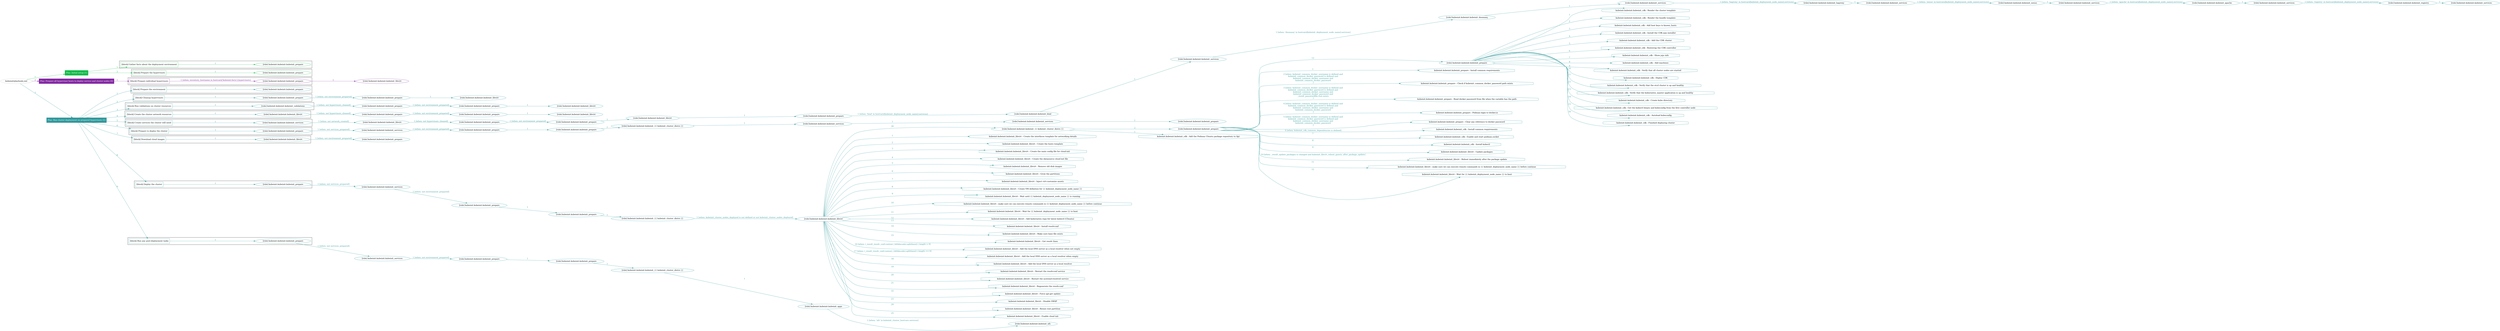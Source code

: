 digraph {
	graph [concentrate=true ordering=in rankdir=LR ratio=fill]
	edge [esep=5 sep=10]
	"kubeinit/playbook.yml" [id=root_node style=dotted]
	play_b2ae84be [label="Play: Initial setup (1)" color="#10bc48" fontcolor="#ffffff" id=play_b2ae84be shape=box style=filled tooltip=localhost]
	"kubeinit/playbook.yml" -> play_b2ae84be [label="1 " color="#10bc48" fontcolor="#10bc48" id=edge_ba320bf3 labeltooltip="1 " tooltip="1 "]
	subgraph "kubeinit.kubeinit.kubeinit_prepare" {
		role_73305867 [label="[role] kubeinit.kubeinit.kubeinit_prepare" color="#10bc48" id=role_73305867 tooltip="kubeinit.kubeinit.kubeinit_prepare"]
	}
	subgraph "kubeinit.kubeinit.kubeinit_prepare" {
		role_e6f22bbd [label="[role] kubeinit.kubeinit.kubeinit_prepare" color="#10bc48" id=role_e6f22bbd tooltip="kubeinit.kubeinit.kubeinit_prepare"]
	}
	subgraph "Play: Initial setup (1)" {
		play_b2ae84be -> block_74d96a39 [label=1 color="#10bc48" fontcolor="#10bc48" id=edge_896be7a3 labeltooltip=1 tooltip=1]
		subgraph cluster_block_74d96a39 {
			block_74d96a39 [label="[block] Gather facts about the deployment environment" color="#10bc48" id=block_74d96a39 labeltooltip="Gather facts about the deployment environment" shape=box tooltip="Gather facts about the deployment environment"]
			block_74d96a39 -> role_73305867 [label="1 " color="#10bc48" fontcolor="#10bc48" id=edge_128caa79 labeltooltip="1 " tooltip="1 "]
		}
		play_b2ae84be -> block_50797c21 [label=2 color="#10bc48" fontcolor="#10bc48" id=edge_c72691eb labeltooltip=2 tooltip=2]
		subgraph cluster_block_50797c21 {
			block_50797c21 [label="[block] Prepare the hypervisors" color="#10bc48" id=block_50797c21 labeltooltip="Prepare the hypervisors" shape=box tooltip="Prepare the hypervisors"]
			block_50797c21 -> role_e6f22bbd [label="1 " color="#10bc48" fontcolor="#10bc48" id=edge_560c2fd1 labeltooltip="1 " tooltip="1 "]
		}
	}
	play_5728de15 [label="Play: Prepare all hypervisor hosts to deploy service and cluster nodes (0)" color="#8429a3" fontcolor="#ffffff" id=play_5728de15 shape=box style=filled tooltip="Play: Prepare all hypervisor hosts to deploy service and cluster nodes (0)"]
	"kubeinit/playbook.yml" -> play_5728de15 [label="2 " color="#8429a3" fontcolor="#8429a3" id=edge_0d3cb24c labeltooltip="2 " tooltip="2 "]
	subgraph "kubeinit.kubeinit.kubeinit_libvirt" {
		role_c3519b1a [label="[role] kubeinit.kubeinit.kubeinit_libvirt" color="#8429a3" id=role_c3519b1a tooltip="kubeinit.kubeinit.kubeinit_libvirt"]
	}
	subgraph "kubeinit.kubeinit.kubeinit_prepare" {
		role_f1e3df71 [label="[role] kubeinit.kubeinit.kubeinit_prepare" color="#8429a3" id=role_f1e3df71 tooltip="kubeinit.kubeinit.kubeinit_prepare"]
		role_f1e3df71 -> role_c3519b1a [label="1 " color="#8429a3" fontcolor="#8429a3" id=edge_9c8721b5 labeltooltip="1 " tooltip="1 "]
	}
	subgraph "Play: Prepare all hypervisor hosts to deploy service and cluster nodes (0)" {
		play_5728de15 -> block_ff1ad426 [label=1 color="#8429a3" fontcolor="#8429a3" id=edge_b9eef7fc labeltooltip=1 tooltip=1]
		subgraph cluster_block_ff1ad426 {
			block_ff1ad426 [label="[block] Prepare individual hypervisors" color="#8429a3" id=block_ff1ad426 labeltooltip="Prepare individual hypervisors" shape=box tooltip="Prepare individual hypervisors"]
			block_ff1ad426 -> role_f1e3df71 [label="1 [when: inventory_hostname in hostvars['kubeinit-facts'].hypervisors]" color="#8429a3" fontcolor="#8429a3" id=edge_f07647a9 labeltooltip="1 [when: inventory_hostname in hostvars['kubeinit-facts'].hypervisors]" tooltip="1 [when: inventory_hostname in hostvars['kubeinit-facts'].hypervisors]"]
		}
	}
	play_c007c60d [label="Play: Run cluster deployment on prepared hypervisors (1)" color="#31989b" fontcolor="#ffffff" id=play_c007c60d shape=box style=filled tooltip=localhost]
	"kubeinit/playbook.yml" -> play_c007c60d [label="3 " color="#31989b" fontcolor="#31989b" id=edge_4ffa8f6f labeltooltip="3 " tooltip="3 "]
	subgraph "kubeinit.kubeinit.kubeinit_prepare" {
		role_7857f092 [label="[role] kubeinit.kubeinit.kubeinit_prepare" color="#31989b" id=role_7857f092 tooltip="kubeinit.kubeinit.kubeinit_prepare"]
	}
	subgraph "kubeinit.kubeinit.kubeinit_libvirt" {
		role_31fe623e [label="[role] kubeinit.kubeinit.kubeinit_libvirt" color="#31989b" id=role_31fe623e tooltip="kubeinit.kubeinit.kubeinit_libvirt"]
	}
	subgraph "kubeinit.kubeinit.kubeinit_prepare" {
		role_f7f2755c [label="[role] kubeinit.kubeinit.kubeinit_prepare" color="#31989b" id=role_f7f2755c tooltip="kubeinit.kubeinit.kubeinit_prepare"]
		role_f7f2755c -> role_31fe623e [label="1 " color="#31989b" fontcolor="#31989b" id=edge_a4062d49 labeltooltip="1 " tooltip="1 "]
	}
	subgraph "kubeinit.kubeinit.kubeinit_prepare" {
		role_a20b097d [label="[role] kubeinit.kubeinit.kubeinit_prepare" color="#31989b" id=role_a20b097d tooltip="kubeinit.kubeinit.kubeinit_prepare"]
		role_a20b097d -> role_f7f2755c [label="1 [when: not environment_prepared]" color="#31989b" fontcolor="#31989b" id=edge_2789e187 labeltooltip="1 [when: not environment_prepared]" tooltip="1 [when: not environment_prepared]"]
	}
	subgraph "kubeinit.kubeinit.kubeinit_libvirt" {
		role_d32152f4 [label="[role] kubeinit.kubeinit.kubeinit_libvirt" color="#31989b" id=role_d32152f4 tooltip="kubeinit.kubeinit.kubeinit_libvirt"]
	}
	subgraph "kubeinit.kubeinit.kubeinit_prepare" {
		role_840b7083 [label="[role] kubeinit.kubeinit.kubeinit_prepare" color="#31989b" id=role_840b7083 tooltip="kubeinit.kubeinit.kubeinit_prepare"]
		role_840b7083 -> role_d32152f4 [label="1 " color="#31989b" fontcolor="#31989b" id=edge_89b3d510 labeltooltip="1 " tooltip="1 "]
	}
	subgraph "kubeinit.kubeinit.kubeinit_prepare" {
		role_5522e495 [label="[role] kubeinit.kubeinit.kubeinit_prepare" color="#31989b" id=role_5522e495 tooltip="kubeinit.kubeinit.kubeinit_prepare"]
		role_5522e495 -> role_840b7083 [label="1 [when: not environment_prepared]" color="#31989b" fontcolor="#31989b" id=edge_fe046469 labeltooltip="1 [when: not environment_prepared]" tooltip="1 [when: not environment_prepared]"]
	}
	subgraph "kubeinit.kubeinit.kubeinit_validations" {
		role_6763f35b [label="[role] kubeinit.kubeinit.kubeinit_validations" color="#31989b" id=role_6763f35b tooltip="kubeinit.kubeinit.kubeinit_validations"]
		role_6763f35b -> role_5522e495 [label="1 [when: not hypervisors_cleaned]" color="#31989b" fontcolor="#31989b" id=edge_3a36ac5f labeltooltip="1 [when: not hypervisors_cleaned]" tooltip="1 [when: not hypervisors_cleaned]"]
	}
	subgraph "kubeinit.kubeinit.kubeinit_libvirt" {
		role_1aab79c8 [label="[role] kubeinit.kubeinit.kubeinit_libvirt" color="#31989b" id=role_1aab79c8 tooltip="kubeinit.kubeinit.kubeinit_libvirt"]
	}
	subgraph "kubeinit.kubeinit.kubeinit_prepare" {
		role_1ed409a3 [label="[role] kubeinit.kubeinit.kubeinit_prepare" color="#31989b" id=role_1ed409a3 tooltip="kubeinit.kubeinit.kubeinit_prepare"]
		role_1ed409a3 -> role_1aab79c8 [label="1 " color="#31989b" fontcolor="#31989b" id=edge_1c5f0dd7 labeltooltip="1 " tooltip="1 "]
	}
	subgraph "kubeinit.kubeinit.kubeinit_prepare" {
		role_dfa3dc80 [label="[role] kubeinit.kubeinit.kubeinit_prepare" color="#31989b" id=role_dfa3dc80 tooltip="kubeinit.kubeinit.kubeinit_prepare"]
		role_dfa3dc80 -> role_1ed409a3 [label="1 [when: not environment_prepared]" color="#31989b" fontcolor="#31989b" id=edge_931dbcee labeltooltip="1 [when: not environment_prepared]" tooltip="1 [when: not environment_prepared]"]
	}
	subgraph "kubeinit.kubeinit.kubeinit_libvirt" {
		role_e0fa035c [label="[role] kubeinit.kubeinit.kubeinit_libvirt" color="#31989b" id=role_e0fa035c tooltip="kubeinit.kubeinit.kubeinit_libvirt"]
		role_e0fa035c -> role_dfa3dc80 [label="1 [when: not hypervisors_cleaned]" color="#31989b" fontcolor="#31989b" id=edge_69bcb262 labeltooltip="1 [when: not hypervisors_cleaned]" tooltip="1 [when: not hypervisors_cleaned]"]
	}
	subgraph "kubeinit.kubeinit.kubeinit_services" {
		role_9656b4ea [label="[role] kubeinit.kubeinit.kubeinit_services" color="#31989b" id=role_9656b4ea tooltip="kubeinit.kubeinit.kubeinit_services"]
	}
	subgraph "kubeinit.kubeinit.kubeinit_registry" {
		role_8b6622c3 [label="[role] kubeinit.kubeinit.kubeinit_registry" color="#31989b" id=role_8b6622c3 tooltip="kubeinit.kubeinit.kubeinit_registry"]
		role_8b6622c3 -> role_9656b4ea [label="1 " color="#31989b" fontcolor="#31989b" id=edge_ddb58479 labeltooltip="1 " tooltip="1 "]
	}
	subgraph "kubeinit.kubeinit.kubeinit_services" {
		role_79a8fb07 [label="[role] kubeinit.kubeinit.kubeinit_services" color="#31989b" id=role_79a8fb07 tooltip="kubeinit.kubeinit.kubeinit_services"]
		role_79a8fb07 -> role_8b6622c3 [label="1 [when: 'registry' in hostvars[kubeinit_deployment_node_name].services]" color="#31989b" fontcolor="#31989b" id=edge_9f9d3286 labeltooltip="1 [when: 'registry' in hostvars[kubeinit_deployment_node_name].services]" tooltip="1 [when: 'registry' in hostvars[kubeinit_deployment_node_name].services]"]
	}
	subgraph "kubeinit.kubeinit.kubeinit_apache" {
		role_fbdc89ba [label="[role] kubeinit.kubeinit.kubeinit_apache" color="#31989b" id=role_fbdc89ba tooltip="kubeinit.kubeinit.kubeinit_apache"]
		role_fbdc89ba -> role_79a8fb07 [label="1 " color="#31989b" fontcolor="#31989b" id=edge_2ec27bbb labeltooltip="1 " tooltip="1 "]
	}
	subgraph "kubeinit.kubeinit.kubeinit_services" {
		role_a2929a4c [label="[role] kubeinit.kubeinit.kubeinit_services" color="#31989b" id=role_a2929a4c tooltip="kubeinit.kubeinit.kubeinit_services"]
		role_a2929a4c -> role_fbdc89ba [label="1 [when: 'apache' in hostvars[kubeinit_deployment_node_name].services]" color="#31989b" fontcolor="#31989b" id=edge_3552c759 labeltooltip="1 [when: 'apache' in hostvars[kubeinit_deployment_node_name].services]" tooltip="1 [when: 'apache' in hostvars[kubeinit_deployment_node_name].services]"]
	}
	subgraph "kubeinit.kubeinit.kubeinit_nexus" {
		role_9bef1fb2 [label="[role] kubeinit.kubeinit.kubeinit_nexus" color="#31989b" id=role_9bef1fb2 tooltip="kubeinit.kubeinit.kubeinit_nexus"]
		role_9bef1fb2 -> role_a2929a4c [label="1 " color="#31989b" fontcolor="#31989b" id=edge_2abac77a labeltooltip="1 " tooltip="1 "]
	}
	subgraph "kubeinit.kubeinit.kubeinit_services" {
		role_a81573b3 [label="[role] kubeinit.kubeinit.kubeinit_services" color="#31989b" id=role_a81573b3 tooltip="kubeinit.kubeinit.kubeinit_services"]
		role_a81573b3 -> role_9bef1fb2 [label="1 [when: 'nexus' in hostvars[kubeinit_deployment_node_name].services]" color="#31989b" fontcolor="#31989b" id=edge_a700a82f labeltooltip="1 [when: 'nexus' in hostvars[kubeinit_deployment_node_name].services]" tooltip="1 [when: 'nexus' in hostvars[kubeinit_deployment_node_name].services]"]
	}
	subgraph "kubeinit.kubeinit.kubeinit_haproxy" {
		role_a3d17ffd [label="[role] kubeinit.kubeinit.kubeinit_haproxy" color="#31989b" id=role_a3d17ffd tooltip="kubeinit.kubeinit.kubeinit_haproxy"]
		role_a3d17ffd -> role_a81573b3 [label="1 " color="#31989b" fontcolor="#31989b" id=edge_f1f3c95c labeltooltip="1 " tooltip="1 "]
	}
	subgraph "kubeinit.kubeinit.kubeinit_services" {
		role_607f26e1 [label="[role] kubeinit.kubeinit.kubeinit_services" color="#31989b" id=role_607f26e1 tooltip="kubeinit.kubeinit.kubeinit_services"]
		role_607f26e1 -> role_a3d17ffd [label="1 [when: 'haproxy' in hostvars[kubeinit_deployment_node_name].services]" color="#31989b" fontcolor="#31989b" id=edge_71eb607d labeltooltip="1 [when: 'haproxy' in hostvars[kubeinit_deployment_node_name].services]" tooltip="1 [when: 'haproxy' in hostvars[kubeinit_deployment_node_name].services]"]
	}
	subgraph "kubeinit.kubeinit.kubeinit_dnsmasq" {
		role_b95fa6b6 [label="[role] kubeinit.kubeinit.kubeinit_dnsmasq" color="#31989b" id=role_b95fa6b6 tooltip="kubeinit.kubeinit.kubeinit_dnsmasq"]
		role_b95fa6b6 -> role_607f26e1 [label="1 " color="#31989b" fontcolor="#31989b" id=edge_c682c520 labeltooltip="1 " tooltip="1 "]
	}
	subgraph "kubeinit.kubeinit.kubeinit_services" {
		role_d601be7f [label="[role] kubeinit.kubeinit.kubeinit_services" color="#31989b" id=role_d601be7f tooltip="kubeinit.kubeinit.kubeinit_services"]
		role_d601be7f -> role_b95fa6b6 [label="1 [when: 'dnsmasq' in hostvars[kubeinit_deployment_node_name].services]" color="#31989b" fontcolor="#31989b" id=edge_a3e68d5a labeltooltip="1 [when: 'dnsmasq' in hostvars[kubeinit_deployment_node_name].services]" tooltip="1 [when: 'dnsmasq' in hostvars[kubeinit_deployment_node_name].services]"]
	}
	subgraph "kubeinit.kubeinit.kubeinit_bind" {
		role_572ef26a [label="[role] kubeinit.kubeinit.kubeinit_bind" color="#31989b" id=role_572ef26a tooltip="kubeinit.kubeinit.kubeinit_bind"]
		role_572ef26a -> role_d601be7f [label="1 " color="#31989b" fontcolor="#31989b" id=edge_6eca3bff labeltooltip="1 " tooltip="1 "]
	}
	subgraph "kubeinit.kubeinit.kubeinit_prepare" {
		role_c3eebc70 [label="[role] kubeinit.kubeinit.kubeinit_prepare" color="#31989b" id=role_c3eebc70 tooltip="kubeinit.kubeinit.kubeinit_prepare"]
		role_c3eebc70 -> role_572ef26a [label="1 [when: 'bind' in hostvars[kubeinit_deployment_node_name].services]" color="#31989b" fontcolor="#31989b" id=edge_4b416be5 labeltooltip="1 [when: 'bind' in hostvars[kubeinit_deployment_node_name].services]" tooltip="1 [when: 'bind' in hostvars[kubeinit_deployment_node_name].services]"]
	}
	subgraph "kubeinit.kubeinit.kubeinit_libvirt" {
		role_23b5bc8f [label="[role] kubeinit.kubeinit.kubeinit_libvirt" color="#31989b" id=role_23b5bc8f tooltip="kubeinit.kubeinit.kubeinit_libvirt"]
		role_23b5bc8f -> role_c3eebc70 [label="1 " color="#31989b" fontcolor="#31989b" id=edge_02321647 labeltooltip="1 " tooltip="1 "]
	}
	subgraph "kubeinit.kubeinit.kubeinit_prepare" {
		role_ff8a70db [label="[role] kubeinit.kubeinit.kubeinit_prepare" color="#31989b" id=role_ff8a70db tooltip="kubeinit.kubeinit.kubeinit_prepare"]
		role_ff8a70db -> role_23b5bc8f [label="1 " color="#31989b" fontcolor="#31989b" id=edge_aaa14496 labeltooltip="1 " tooltip="1 "]
	}
	subgraph "kubeinit.kubeinit.kubeinit_prepare" {
		role_8a02a27f [label="[role] kubeinit.kubeinit.kubeinit_prepare" color="#31989b" id=role_8a02a27f tooltip="kubeinit.kubeinit.kubeinit_prepare"]
		role_8a02a27f -> role_ff8a70db [label="1 [when: not environment_prepared]" color="#31989b" fontcolor="#31989b" id=edge_b8ae9d26 labeltooltip="1 [when: not environment_prepared]" tooltip="1 [when: not environment_prepared]"]
	}
	subgraph "kubeinit.kubeinit.kubeinit_libvirt" {
		role_6a997a09 [label="[role] kubeinit.kubeinit.kubeinit_libvirt" color="#31989b" id=role_6a997a09 tooltip="kubeinit.kubeinit.kubeinit_libvirt"]
		role_6a997a09 -> role_8a02a27f [label="1 [when: not hypervisors_cleaned]" color="#31989b" fontcolor="#31989b" id=edge_66a381b8 labeltooltip="1 [when: not hypervisors_cleaned]" tooltip="1 [when: not hypervisors_cleaned]"]
	}
	subgraph "kubeinit.kubeinit.kubeinit_services" {
		role_16ab2fa1 [label="[role] kubeinit.kubeinit.kubeinit_services" color="#31989b" id=role_16ab2fa1 tooltip="kubeinit.kubeinit.kubeinit_services"]
		role_16ab2fa1 -> role_6a997a09 [label="1 [when: not network_created]" color="#31989b" fontcolor="#31989b" id=edge_58b0d857 labeltooltip="1 [when: not network_created]" tooltip="1 [when: not network_created]"]
	}
	subgraph "kubeinit.kubeinit.kubeinit_prepare" {
		role_635b23e0 [label="[role] kubeinit.kubeinit.kubeinit_prepare" color="#31989b" id=role_635b23e0 tooltip="kubeinit.kubeinit.kubeinit_prepare"]
	}
	subgraph "kubeinit.kubeinit.kubeinit_services" {
		role_62f2ebd9 [label="[role] kubeinit.kubeinit.kubeinit_services" color="#31989b" id=role_62f2ebd9 tooltip="kubeinit.kubeinit.kubeinit_services"]
		role_62f2ebd9 -> role_635b23e0 [label="1 " color="#31989b" fontcolor="#31989b" id=edge_42263710 labeltooltip="1 " tooltip="1 "]
	}
	subgraph "kubeinit.kubeinit.kubeinit_services" {
		role_74714f46 [label="[role] kubeinit.kubeinit.kubeinit_services" color="#31989b" id=role_74714f46 tooltip="kubeinit.kubeinit.kubeinit_services"]
		role_74714f46 -> role_62f2ebd9 [label="1 " color="#31989b" fontcolor="#31989b" id=edge_d29d59ae labeltooltip="1 " tooltip="1 "]
	}
	subgraph "kubeinit.kubeinit.kubeinit_{{ kubeinit_cluster_distro }}" {
		role_b8028f49 [label="[role] kubeinit.kubeinit.kubeinit_{{ kubeinit_cluster_distro }}" color="#31989b" id=role_b8028f49 tooltip="kubeinit.kubeinit.kubeinit_{{ kubeinit_cluster_distro }}"]
		role_b8028f49 -> role_74714f46 [label="1 " color="#31989b" fontcolor="#31989b" id=edge_176a27be labeltooltip="1 " tooltip="1 "]
	}
	subgraph "kubeinit.kubeinit.kubeinit_prepare" {
		role_5c071ed9 [label="[role] kubeinit.kubeinit.kubeinit_prepare" color="#31989b" id=role_5c071ed9 tooltip="kubeinit.kubeinit.kubeinit_prepare"]
		role_5c071ed9 -> role_b8028f49 [label="1 " color="#31989b" fontcolor="#31989b" id=edge_82561a7c labeltooltip="1 " tooltip="1 "]
	}
	subgraph "kubeinit.kubeinit.kubeinit_prepare" {
		role_8f627398 [label="[role] kubeinit.kubeinit.kubeinit_prepare" color="#31989b" id=role_8f627398 tooltip="kubeinit.kubeinit.kubeinit_prepare"]
		role_8f627398 -> role_5c071ed9 [label="1 " color="#31989b" fontcolor="#31989b" id=edge_a856aee5 labeltooltip="1 " tooltip="1 "]
	}
	subgraph "kubeinit.kubeinit.kubeinit_services" {
		role_0ee407e7 [label="[role] kubeinit.kubeinit.kubeinit_services" color="#31989b" id=role_0ee407e7 tooltip="kubeinit.kubeinit.kubeinit_services"]
		role_0ee407e7 -> role_8f627398 [label="1 [when: not environment_prepared]" color="#31989b" fontcolor="#31989b" id=edge_f347e287 labeltooltip="1 [when: not environment_prepared]" tooltip="1 [when: not environment_prepared]"]
	}
	subgraph "kubeinit.kubeinit.kubeinit_prepare" {
		role_ce242b17 [label="[role] kubeinit.kubeinit.kubeinit_prepare" color="#31989b" id=role_ce242b17 tooltip="kubeinit.kubeinit.kubeinit_prepare"]
		role_ce242b17 -> role_0ee407e7 [label="1 [when: not services_prepared]" color="#31989b" fontcolor="#31989b" id=edge_d3a82a1b labeltooltip="1 [when: not services_prepared]" tooltip="1 [when: not services_prepared]"]
	}
	subgraph "kubeinit.kubeinit.kubeinit_prepare" {
		role_a1b83e0d [label="[role] kubeinit.kubeinit.kubeinit_prepare" color="#31989b" id=role_a1b83e0d tooltip="kubeinit.kubeinit.kubeinit_prepare"]
	}
	subgraph "kubeinit.kubeinit.kubeinit_libvirt" {
		role_0ab697ea [label="[role] kubeinit.kubeinit.kubeinit_libvirt" color="#31989b" id=role_0ab697ea tooltip="kubeinit.kubeinit.kubeinit_libvirt"]
		role_0ab697ea -> role_a1b83e0d [label="1 [when: not environment_prepared]" color="#31989b" fontcolor="#31989b" id=edge_c054a77b labeltooltip="1 [when: not environment_prepared]" tooltip="1 [when: not environment_prepared]"]
	}
	subgraph "kubeinit.kubeinit.kubeinit_prepare" {
		role_4d58373b [label="[role] kubeinit.kubeinit.kubeinit_prepare" color="#31989b" id=role_4d58373b tooltip="kubeinit.kubeinit.kubeinit_prepare"]
		task_0bdfe751 [label="kubeinit.kubeinit.kubeinit_cdk : Render the cluster template" color="#31989b" id=task_0bdfe751 shape=octagon tooltip="kubeinit.kubeinit.kubeinit_cdk : Render the cluster template"]
		role_4d58373b -> task_0bdfe751 [label="1 " color="#31989b" fontcolor="#31989b" id=edge_a12da0b0 labeltooltip="1 " tooltip="1 "]
		task_86174119 [label="kubeinit.kubeinit.kubeinit_cdk : Render the bundle template" color="#31989b" id=task_86174119 shape=octagon tooltip="kubeinit.kubeinit.kubeinit_cdk : Render the bundle template"]
		role_4d58373b -> task_86174119 [label="2 " color="#31989b" fontcolor="#31989b" id=edge_f5772ef0 labeltooltip="2 " tooltip="2 "]
		task_017c2817 [label="kubeinit.kubeinit.kubeinit_cdk : Add host keys to known_hosts" color="#31989b" id=task_017c2817 shape=octagon tooltip="kubeinit.kubeinit.kubeinit_cdk : Add host keys to known_hosts"]
		role_4d58373b -> task_017c2817 [label="3 " color="#31989b" fontcolor="#31989b" id=edge_e49664d0 labeltooltip="3 " tooltip="3 "]
		task_5ccbdbdb [label="kubeinit.kubeinit.kubeinit_cdk : Install the CDK juju installer" color="#31989b" id=task_5ccbdbdb shape=octagon tooltip="kubeinit.kubeinit.kubeinit_cdk : Install the CDK juju installer"]
		role_4d58373b -> task_5ccbdbdb [label="4 " color="#31989b" fontcolor="#31989b" id=edge_e220dce5 labeltooltip="4 " tooltip="4 "]
		task_5a73ad93 [label="kubeinit.kubeinit.kubeinit_cdk : Add the CDK cluster" color="#31989b" id=task_5a73ad93 shape=octagon tooltip="kubeinit.kubeinit.kubeinit_cdk : Add the CDK cluster"]
		role_4d58373b -> task_5a73ad93 [label="5 " color="#31989b" fontcolor="#31989b" id=edge_f4a07444 labeltooltip="5 " tooltip="5 "]
		task_32e2f543 [label="kubeinit.kubeinit.kubeinit_cdk : Bootstrap the CDK controller" color="#31989b" id=task_32e2f543 shape=octagon tooltip="kubeinit.kubeinit.kubeinit_cdk : Bootstrap the CDK controller"]
		role_4d58373b -> task_32e2f543 [label="6 " color="#31989b" fontcolor="#31989b" id=edge_b5244113 labeltooltip="6 " tooltip="6 "]
		task_34b09b0c [label="kubeinit.kubeinit.kubeinit_cdk : Show juju info" color="#31989b" id=task_34b09b0c shape=octagon tooltip="kubeinit.kubeinit.kubeinit_cdk : Show juju info"]
		role_4d58373b -> task_34b09b0c [label="7 " color="#31989b" fontcolor="#31989b" id=edge_0c623336 labeltooltip="7 " tooltip="7 "]
		task_ac8f7462 [label="kubeinit.kubeinit.kubeinit_cdk : Add machines" color="#31989b" id=task_ac8f7462 shape=octagon tooltip="kubeinit.kubeinit.kubeinit_cdk : Add machines"]
		role_4d58373b -> task_ac8f7462 [label="8 " color="#31989b" fontcolor="#31989b" id=edge_c1930275 labeltooltip="8 " tooltip="8 "]
		task_55a946db [label="kubeinit.kubeinit.kubeinit_cdk : Verify that all cluster nodes are started" color="#31989b" id=task_55a946db shape=octagon tooltip="kubeinit.kubeinit.kubeinit_cdk : Verify that all cluster nodes are started"]
		role_4d58373b -> task_55a946db [label="9 " color="#31989b" fontcolor="#31989b" id=edge_c3122763 labeltooltip="9 " tooltip="9 "]
		task_09d51293 [label="kubeinit.kubeinit.kubeinit_cdk : Deploy CDK" color="#31989b" id=task_09d51293 shape=octagon tooltip="kubeinit.kubeinit.kubeinit_cdk : Deploy CDK"]
		role_4d58373b -> task_09d51293 [label="10 " color="#31989b" fontcolor="#31989b" id=edge_1782d9f1 labeltooltip="10 " tooltip="10 "]
		task_4f087f7e [label="kubeinit.kubeinit.kubeinit_cdk : Verify that the etcd cluster is up and healthy" color="#31989b" id=task_4f087f7e shape=octagon tooltip="kubeinit.kubeinit.kubeinit_cdk : Verify that the etcd cluster is up and healthy"]
		role_4d58373b -> task_4f087f7e [label="11 " color="#31989b" fontcolor="#31989b" id=edge_bf4e916d labeltooltip="11 " tooltip="11 "]
		task_24cbc39a [label="kubeinit.kubeinit.kubeinit_cdk : Verify that the kubernetes_master application is up and healthy" color="#31989b" id=task_24cbc39a shape=octagon tooltip="kubeinit.kubeinit.kubeinit_cdk : Verify that the kubernetes_master application is up and healthy"]
		role_4d58373b -> task_24cbc39a [label="12 " color="#31989b" fontcolor="#31989b" id=edge_84ebb005 labeltooltip="12 " tooltip="12 "]
		task_2be3d65e [label="kubeinit.kubeinit.kubeinit_cdk : Create kube directory" color="#31989b" id=task_2be3d65e shape=octagon tooltip="kubeinit.kubeinit.kubeinit_cdk : Create kube directory"]
		role_4d58373b -> task_2be3d65e [label="13 " color="#31989b" fontcolor="#31989b" id=edge_4b378f1d labeltooltip="13 " tooltip="13 "]
		task_24ff7034 [label="kubeinit.kubeinit.kubeinit_cdk : Get the kubectl binary and kubeconfig from the first controller node" color="#31989b" id=task_24ff7034 shape=octagon tooltip="kubeinit.kubeinit.kubeinit_cdk : Get the kubectl binary and kubeconfig from the first controller node"]
		role_4d58373b -> task_24ff7034 [label="14 " color="#31989b" fontcolor="#31989b" id=edge_1ca86611 labeltooltip="14 " tooltip="14 "]
		task_7f52b412 [label="kubeinit.kubeinit.kubeinit_cdk : Autoload kubeconfig" color="#31989b" id=task_7f52b412 shape=octagon tooltip="kubeinit.kubeinit.kubeinit_cdk : Autoload kubeconfig"]
		role_4d58373b -> task_7f52b412 [label="15 " color="#31989b" fontcolor="#31989b" id=edge_5753fe8c labeltooltip="15 " tooltip="15 "]
		task_94dbd3ae [label="kubeinit.kubeinit.kubeinit_cdk : Finished deploying cluster" color="#31989b" id=task_94dbd3ae shape=octagon tooltip="kubeinit.kubeinit.kubeinit_cdk : Finished deploying cluster"]
		role_4d58373b -> task_94dbd3ae [label="16 " color="#31989b" fontcolor="#31989b" id=edge_45a71969 labeltooltip="16 " tooltip="16 "]
	}
	subgraph "kubeinit.kubeinit.kubeinit_prepare" {
		role_ab0ec0a1 [label="[role] kubeinit.kubeinit.kubeinit_prepare" color="#31989b" id=role_ab0ec0a1 tooltip="kubeinit.kubeinit.kubeinit_prepare"]
		task_20a06daf [label="kubeinit.kubeinit.kubeinit_prepare : Install common requirements" color="#31989b" id=task_20a06daf shape=octagon tooltip="kubeinit.kubeinit.kubeinit_prepare : Install common requirements"]
		role_ab0ec0a1 -> task_20a06daf [label="1 " color="#31989b" fontcolor="#31989b" id=edge_31987e97 labeltooltip="1 " tooltip="1 "]
		task_842bc8dc [label="kubeinit.kubeinit.kubeinit_prepare : Check if kubeinit_common_docker_password path exists" color="#31989b" id=task_842bc8dc shape=octagon tooltip="kubeinit.kubeinit.kubeinit_prepare : Check if kubeinit_common_docker_password path exists"]
		role_ab0ec0a1 -> task_842bc8dc [label="2 [when: kubeinit_common_docker_username is defined and
kubeinit_common_docker_password is defined and
kubeinit_common_docker_username and
kubeinit_common_docker_password
]" color="#31989b" fontcolor="#31989b" id=edge_d5028d88 labeltooltip="2 [when: kubeinit_common_docker_username is defined and
kubeinit_common_docker_password is defined and
kubeinit_common_docker_username and
kubeinit_common_docker_password
]" tooltip="2 [when: kubeinit_common_docker_username is defined and
kubeinit_common_docker_password is defined and
kubeinit_common_docker_username and
kubeinit_common_docker_password
]"]
		task_1fb2176d [label="kubeinit.kubeinit.kubeinit_prepare : Read docker password from file when the variable has the path" color="#31989b" id=task_1fb2176d shape=octagon tooltip="kubeinit.kubeinit.kubeinit_prepare : Read docker password from file when the variable has the path"]
		role_ab0ec0a1 -> task_1fb2176d [label="3 [when: kubeinit_common_docker_username is defined and
kubeinit_common_docker_password is defined and
kubeinit_common_docker_username and
kubeinit_common_docker_password and
_result_passwordfile.stat.exists
]" color="#31989b" fontcolor="#31989b" id=edge_455bf585 labeltooltip="3 [when: kubeinit_common_docker_username is defined and
kubeinit_common_docker_password is defined and
kubeinit_common_docker_username and
kubeinit_common_docker_password and
_result_passwordfile.stat.exists
]" tooltip="3 [when: kubeinit_common_docker_username is defined and
kubeinit_common_docker_password is defined and
kubeinit_common_docker_username and
kubeinit_common_docker_password and
_result_passwordfile.stat.exists
]"]
		task_177ddb9e [label="kubeinit.kubeinit.kubeinit_prepare : Podman login to docker.io" color="#31989b" id=task_177ddb9e shape=octagon tooltip="kubeinit.kubeinit.kubeinit_prepare : Podman login to docker.io"]
		role_ab0ec0a1 -> task_177ddb9e [label="4 [when: kubeinit_common_docker_username is defined and
kubeinit_common_docker_password is defined and
kubeinit_common_docker_username and
kubeinit_common_docker_password
]" color="#31989b" fontcolor="#31989b" id=edge_50a343c3 labeltooltip="4 [when: kubeinit_common_docker_username is defined and
kubeinit_common_docker_password is defined and
kubeinit_common_docker_username and
kubeinit_common_docker_password
]" tooltip="4 [when: kubeinit_common_docker_username is defined and
kubeinit_common_docker_password is defined and
kubeinit_common_docker_username and
kubeinit_common_docker_password
]"]
		task_859a3060 [label="kubeinit.kubeinit.kubeinit_prepare : Clear any reference to docker password" color="#31989b" id=task_859a3060 shape=octagon tooltip="kubeinit.kubeinit.kubeinit_prepare : Clear any reference to docker password"]
		role_ab0ec0a1 -> task_859a3060 [label="5 [when: kubeinit_common_docker_username is defined and
kubeinit_common_docker_password is defined and
kubeinit_common_docker_username and
kubeinit_common_docker_password
]" color="#31989b" fontcolor="#31989b" id=edge_9fd33546 labeltooltip="5 [when: kubeinit_common_docker_username is defined and
kubeinit_common_docker_password is defined and
kubeinit_common_docker_username and
kubeinit_common_docker_password
]" tooltip="5 [when: kubeinit_common_docker_username is defined and
kubeinit_common_docker_password is defined and
kubeinit_common_docker_username and
kubeinit_common_docker_password
]"]
		task_13ecb4f1 [label="kubeinit.kubeinit.kubeinit_cdk : Install common requirements" color="#31989b" id=task_13ecb4f1 shape=octagon tooltip="kubeinit.kubeinit.kubeinit_cdk : Install common requirements"]
		role_ab0ec0a1 -> task_13ecb4f1 [label="6 [when: kubeinit_cdk_common_dependencies is defined]" color="#31989b" fontcolor="#31989b" id=edge_21bcac7d labeltooltip="6 [when: kubeinit_cdk_common_dependencies is defined]" tooltip="6 [when: kubeinit_cdk_common_dependencies is defined]"]
		task_92a0f8c3 [label="kubeinit.kubeinit.kubeinit_cdk : Enable and start podman.socket" color="#31989b" id=task_92a0f8c3 shape=octagon tooltip="kubeinit.kubeinit.kubeinit_cdk : Enable and start podman.socket"]
		role_ab0ec0a1 -> task_92a0f8c3 [label="7 " color="#31989b" fontcolor="#31989b" id=edge_d767021b labeltooltip="7 " tooltip="7 "]
		task_cd89c853 [label="kubeinit.kubeinit.kubeinit_cdk : Install kubectl" color="#31989b" id=task_cd89c853 shape=octagon tooltip="kubeinit.kubeinit.kubeinit_cdk : Install kubectl"]
		role_ab0ec0a1 -> task_cd89c853 [label="8 " color="#31989b" fontcolor="#31989b" id=edge_af47ec8b labeltooltip="8 " tooltip="8 "]
		task_00982462 [label="kubeinit.kubeinit.kubeinit_libvirt : Update packages" color="#31989b" id=task_00982462 shape=octagon tooltip="kubeinit.kubeinit.kubeinit_libvirt : Update packages"]
		role_ab0ec0a1 -> task_00982462 [label="9 " color="#31989b" fontcolor="#31989b" id=edge_60a29ea5 labeltooltip="9 " tooltip="9 "]
		task_dc387100 [label="kubeinit.kubeinit.kubeinit_libvirt : Reboot immediately after the package update" color="#31989b" id=task_dc387100 shape=octagon tooltip="kubeinit.kubeinit.kubeinit_libvirt : Reboot immediately after the package update"]
		role_ab0ec0a1 -> task_dc387100 [label="10 [when: _result_update_packages is changed and kubeinit_libvirt_reboot_guests_after_package_update]" color="#31989b" fontcolor="#31989b" id=edge_f01cf553 labeltooltip="10 [when: _result_update_packages is changed and kubeinit_libvirt_reboot_guests_after_package_update]" tooltip="10 [when: _result_update_packages is changed and kubeinit_libvirt_reboot_guests_after_package_update]"]
		task_fce06036 [label="kubeinit.kubeinit.kubeinit_libvirt : make sure we can execute remote commands in {{ kubeinit_deployment_node_name }} before continue" color="#31989b" id=task_fce06036 shape=octagon tooltip="kubeinit.kubeinit.kubeinit_libvirt : make sure we can execute remote commands in {{ kubeinit_deployment_node_name }} before continue"]
		role_ab0ec0a1 -> task_fce06036 [label="11 " color="#31989b" fontcolor="#31989b" id=edge_05dc9fcc labeltooltip="11 " tooltip="11 "]
		task_8180f6d8 [label="kubeinit.kubeinit.kubeinit_libvirt : Wait for {{ kubeinit_deployment_node_name }} to boot" color="#31989b" id=task_8180f6d8 shape=octagon tooltip="kubeinit.kubeinit.kubeinit_libvirt : Wait for {{ kubeinit_deployment_node_name }} to boot"]
		role_ab0ec0a1 -> task_8180f6d8 [label="12 " color="#31989b" fontcolor="#31989b" id=edge_a3bf447a labeltooltip="12 " tooltip="12 "]
		role_ab0ec0a1 -> role_4d58373b [label="13 " color="#31989b" fontcolor="#31989b" id=edge_b6d88a96 labeltooltip="13 " tooltip="13 "]
	}
	subgraph "kubeinit.kubeinit.kubeinit_{{ kubeinit_cluster_distro }}" {
		role_a275bcdf [label="[role] kubeinit.kubeinit.kubeinit_{{ kubeinit_cluster_distro }}" color="#31989b" id=role_a275bcdf tooltip="kubeinit.kubeinit.kubeinit_{{ kubeinit_cluster_distro }}"]
		task_ec6d6352 [label="kubeinit.kubeinit.kubeinit_cdk : Add the Podman Ubuntu package repository to Apt" color="#31989b" id=task_ec6d6352 shape=octagon tooltip="kubeinit.kubeinit.kubeinit_cdk : Add the Podman Ubuntu package repository to Apt"]
		role_a275bcdf -> task_ec6d6352 [label="1 " color="#31989b" fontcolor="#31989b" id=edge_4a50bfc7 labeltooltip="1 " tooltip="1 "]
		role_a275bcdf -> role_ab0ec0a1 [label="2 " color="#31989b" fontcolor="#31989b" id=edge_2ce66a29 labeltooltip="2 " tooltip="2 "]
	}
	subgraph "kubeinit.kubeinit.kubeinit_libvirt" {
		role_06002109 [label="[role] kubeinit.kubeinit.kubeinit_libvirt" color="#31989b" id=role_06002109 tooltip="kubeinit.kubeinit.kubeinit_libvirt"]
		task_e508dd9e [label="kubeinit.kubeinit.kubeinit_libvirt : Create the interfaces template for networking details" color="#31989b" id=task_e508dd9e shape=octagon tooltip="kubeinit.kubeinit.kubeinit_libvirt : Create the interfaces template for networking details"]
		role_06002109 -> task_e508dd9e [label="1 " color="#31989b" fontcolor="#31989b" id=edge_9c195ddb labeltooltip="1 " tooltip="1 "]
		task_a3da798f [label="kubeinit.kubeinit.kubeinit_libvirt : Create the hosts template" color="#31989b" id=task_a3da798f shape=octagon tooltip="kubeinit.kubeinit.kubeinit_libvirt : Create the hosts template"]
		role_06002109 -> task_a3da798f [label="2 " color="#31989b" fontcolor="#31989b" id=edge_fa479a5e labeltooltip="2 " tooltip="2 "]
		task_6cbf5f8b [label="kubeinit.kubeinit.kubeinit_libvirt : Create the main config file for cloud-init" color="#31989b" id=task_6cbf5f8b shape=octagon tooltip="kubeinit.kubeinit.kubeinit_libvirt : Create the main config file for cloud-init"]
		role_06002109 -> task_6cbf5f8b [label="3 " color="#31989b" fontcolor="#31989b" id=edge_358da744 labeltooltip="3 " tooltip="3 "]
		task_31ff50a1 [label="kubeinit.kubeinit.kubeinit_libvirt : Create the datasource cloud-init file" color="#31989b" id=task_31ff50a1 shape=octagon tooltip="kubeinit.kubeinit.kubeinit_libvirt : Create the datasource cloud-init file"]
		role_06002109 -> task_31ff50a1 [label="4 " color="#31989b" fontcolor="#31989b" id=edge_a42a878a labeltooltip="4 " tooltip="4 "]
		task_3d559586 [label="kubeinit.kubeinit.kubeinit_libvirt : Remove old disk images" color="#31989b" id=task_3d559586 shape=octagon tooltip="kubeinit.kubeinit.kubeinit_libvirt : Remove old disk images"]
		role_06002109 -> task_3d559586 [label="5 " color="#31989b" fontcolor="#31989b" id=edge_be6e5a0c labeltooltip="5 " tooltip="5 "]
		task_918ee322 [label="kubeinit.kubeinit.kubeinit_libvirt : Grow the partitions" color="#31989b" id=task_918ee322 shape=octagon tooltip="kubeinit.kubeinit.kubeinit_libvirt : Grow the partitions"]
		role_06002109 -> task_918ee322 [label="6 " color="#31989b" fontcolor="#31989b" id=edge_db4c9f58 labeltooltip="6 " tooltip="6 "]
		task_13d27429 [label="kubeinit.kubeinit.kubeinit_libvirt : Inject virt-customize assets" color="#31989b" id=task_13d27429 shape=octagon tooltip="kubeinit.kubeinit.kubeinit_libvirt : Inject virt-customize assets"]
		role_06002109 -> task_13d27429 [label="7 " color="#31989b" fontcolor="#31989b" id=edge_c81483d7 labeltooltip="7 " tooltip="7 "]
		task_65a93bc9 [label="kubeinit.kubeinit.kubeinit_libvirt : Create VM definition for {{ kubeinit_deployment_node_name }}" color="#31989b" id=task_65a93bc9 shape=octagon tooltip="kubeinit.kubeinit.kubeinit_libvirt : Create VM definition for {{ kubeinit_deployment_node_name }}"]
		role_06002109 -> task_65a93bc9 [label="8 " color="#31989b" fontcolor="#31989b" id=edge_de9a1973 labeltooltip="8 " tooltip="8 "]
		task_61b56064 [label="kubeinit.kubeinit.kubeinit_libvirt : Wait until {{ kubeinit_deployment_node_name }} is running" color="#31989b" id=task_61b56064 shape=octagon tooltip="kubeinit.kubeinit.kubeinit_libvirt : Wait until {{ kubeinit_deployment_node_name }} is running"]
		role_06002109 -> task_61b56064 [label="9 " color="#31989b" fontcolor="#31989b" id=edge_abd81047 labeltooltip="9 " tooltip="9 "]
		task_6d791539 [label="kubeinit.kubeinit.kubeinit_libvirt : make sure we can execute remote commands in {{ kubeinit_deployment_node_name }} before continue" color="#31989b" id=task_6d791539 shape=octagon tooltip="kubeinit.kubeinit.kubeinit_libvirt : make sure we can execute remote commands in {{ kubeinit_deployment_node_name }} before continue"]
		role_06002109 -> task_6d791539 [label="10 " color="#31989b" fontcolor="#31989b" id=edge_99fda2a7 labeltooltip="10 " tooltip="10 "]
		task_66dd14dd [label="kubeinit.kubeinit.kubeinit_libvirt : Wait for {{ kubeinit_deployment_node_name }} to boot" color="#31989b" id=task_66dd14dd shape=octagon tooltip="kubeinit.kubeinit.kubeinit_libvirt : Wait for {{ kubeinit_deployment_node_name }} to boot"]
		role_06002109 -> task_66dd14dd [label="11 " color="#31989b" fontcolor="#31989b" id=edge_22a44efb labeltooltip="11 " tooltip="11 "]
		task_6f22814a [label="kubeinit.kubeinit.kubeinit_libvirt : Add kubernetes repo for latest kubectl (Ubuntu)" color="#31989b" id=task_6f22814a shape=octagon tooltip="kubeinit.kubeinit.kubeinit_libvirt : Add kubernetes repo for latest kubectl (Ubuntu)"]
		role_06002109 -> task_6f22814a [label="12 " color="#31989b" fontcolor="#31989b" id=edge_925aa92b labeltooltip="12 " tooltip="12 "]
		task_d7e8f817 [label="kubeinit.kubeinit.kubeinit_libvirt : Install resolvconf" color="#31989b" id=task_d7e8f817 shape=octagon tooltip="kubeinit.kubeinit.kubeinit_libvirt : Install resolvconf"]
		role_06002109 -> task_d7e8f817 [label="13 " color="#31989b" fontcolor="#31989b" id=edge_2b784dcb labeltooltip="13 " tooltip="13 "]
		task_67bbfa99 [label="kubeinit.kubeinit.kubeinit_libvirt : Make sure base file exists" color="#31989b" id=task_67bbfa99 shape=octagon tooltip="kubeinit.kubeinit.kubeinit_libvirt : Make sure base file exists"]
		role_06002109 -> task_67bbfa99 [label="14 " color="#31989b" fontcolor="#31989b" id=edge_8db86245 labeltooltip="14 " tooltip="14 "]
		task_05db0319 [label="kubeinit.kubeinit.kubeinit_libvirt : Get resolv lines" color="#31989b" id=task_05db0319 shape=octagon tooltip="kubeinit.kubeinit.kubeinit_libvirt : Get resolv lines"]
		role_06002109 -> task_05db0319 [label="15 " color="#31989b" fontcolor="#31989b" id=edge_e50e976a labeltooltip="15 " tooltip="15 "]
		task_a5ffc5b3 [label="kubeinit.kubeinit.kubeinit_libvirt : Add the local DNS server as a local resolver when not empty" color="#31989b" id=task_a5ffc5b3 shape=octagon tooltip="kubeinit.kubeinit.kubeinit_libvirt : Add the local DNS server as a local resolver when not empty"]
		role_06002109 -> task_a5ffc5b3 [label="16 [when: (_result_resolv_conf.content | b64decode).splitlines() | length > 0]" color="#31989b" fontcolor="#31989b" id=edge_75a1e17e labeltooltip="16 [when: (_result_resolv_conf.content | b64decode).splitlines() | length > 0]" tooltip="16 [when: (_result_resolv_conf.content | b64decode).splitlines() | length > 0]"]
		task_e7c9bdbe [label="kubeinit.kubeinit.kubeinit_libvirt : Add the local DNS server as a local resolver when empty" color="#31989b" id=task_e7c9bdbe shape=octagon tooltip="kubeinit.kubeinit.kubeinit_libvirt : Add the local DNS server as a local resolver when empty"]
		role_06002109 -> task_e7c9bdbe [label="17 [when: (_result_resolv_conf.content | b64decode).splitlines() | length == 0]" color="#31989b" fontcolor="#31989b" id=edge_a5dd5171 labeltooltip="17 [when: (_result_resolv_conf.content | b64decode).splitlines() | length == 0]" tooltip="17 [when: (_result_resolv_conf.content | b64decode).splitlines() | length == 0]"]
		task_52871a1d [label="kubeinit.kubeinit.kubeinit_libvirt : Add the local DNS server as a local resolver" color="#31989b" id=task_52871a1d shape=octagon tooltip="kubeinit.kubeinit.kubeinit_libvirt : Add the local DNS server as a local resolver"]
		role_06002109 -> task_52871a1d [label="18 " color="#31989b" fontcolor="#31989b" id=edge_06618b97 labeltooltip="18 " tooltip="18 "]
		task_5fcd1889 [label="kubeinit.kubeinit.kubeinit_libvirt : Restart the resolvconf service" color="#31989b" id=task_5fcd1889 shape=octagon tooltip="kubeinit.kubeinit.kubeinit_libvirt : Restart the resolvconf service"]
		role_06002109 -> task_5fcd1889 [label="19 " color="#31989b" fontcolor="#31989b" id=edge_13f832d5 labeltooltip="19 " tooltip="19 "]
		task_54ba7133 [label="kubeinit.kubeinit.kubeinit_libvirt : Restart the systemd-resolved service" color="#31989b" id=task_54ba7133 shape=octagon tooltip="kubeinit.kubeinit.kubeinit_libvirt : Restart the systemd-resolved service"]
		role_06002109 -> task_54ba7133 [label="20 " color="#31989b" fontcolor="#31989b" id=edge_25cd28ca labeltooltip="20 " tooltip="20 "]
		task_57de4548 [label="kubeinit.kubeinit.kubeinit_libvirt : Regenerate the resolv.conf" color="#31989b" id=task_57de4548 shape=octagon tooltip="kubeinit.kubeinit.kubeinit_libvirt : Regenerate the resolv.conf"]
		role_06002109 -> task_57de4548 [label="21 " color="#31989b" fontcolor="#31989b" id=edge_1e23c535 labeltooltip="21 " tooltip="21 "]
		task_ab4d8c0e [label="kubeinit.kubeinit.kubeinit_libvirt : Force apt-get update" color="#31989b" id=task_ab4d8c0e shape=octagon tooltip="kubeinit.kubeinit.kubeinit_libvirt : Force apt-get update"]
		role_06002109 -> task_ab4d8c0e [label="22 " color="#31989b" fontcolor="#31989b" id=edge_251b3a34 labeltooltip="22 " tooltip="22 "]
		task_9b5acbe6 [label="kubeinit.kubeinit.kubeinit_libvirt : Disable SWAP" color="#31989b" id=task_9b5acbe6 shape=octagon tooltip="kubeinit.kubeinit.kubeinit_libvirt : Disable SWAP"]
		role_06002109 -> task_9b5acbe6 [label="23 " color="#31989b" fontcolor="#31989b" id=edge_65605a08 labeltooltip="23 " tooltip="23 "]
		task_8ae3fb7e [label="kubeinit.kubeinit.kubeinit_libvirt : Resize root partition" color="#31989b" id=task_8ae3fb7e shape=octagon tooltip="kubeinit.kubeinit.kubeinit_libvirt : Resize root partition"]
		role_06002109 -> task_8ae3fb7e [label="24 " color="#31989b" fontcolor="#31989b" id=edge_ade5432d labeltooltip="24 " tooltip="24 "]
		task_4e2728aa [label="kubeinit.kubeinit.kubeinit_libvirt : Enable cloud init" color="#31989b" id=task_4e2728aa shape=octagon tooltip="kubeinit.kubeinit.kubeinit_libvirt : Enable cloud init"]
		role_06002109 -> task_4e2728aa [label="25 " color="#31989b" fontcolor="#31989b" id=edge_7e1db290 labeltooltip="25 " tooltip="25 "]
		role_06002109 -> role_a275bcdf [label="26 " color="#31989b" fontcolor="#31989b" id=edge_5324d96c labeltooltip="26 " tooltip="26 "]
	}
	subgraph "kubeinit.kubeinit.kubeinit_{{ kubeinit_cluster_distro }}" {
		role_b29a4af0 [label="[role] kubeinit.kubeinit.kubeinit_{{ kubeinit_cluster_distro }}" color="#31989b" id=role_b29a4af0 tooltip="kubeinit.kubeinit.kubeinit_{{ kubeinit_cluster_distro }}"]
		role_b29a4af0 -> role_06002109 [label="1 [when: kubeinit_cluster_nodes_deployed is not defined or not kubeinit_cluster_nodes_deployed]" color="#31989b" fontcolor="#31989b" id=edge_b32d520f labeltooltip="1 [when: kubeinit_cluster_nodes_deployed is not defined or not kubeinit_cluster_nodes_deployed]" tooltip="1 [when: kubeinit_cluster_nodes_deployed is not defined or not kubeinit_cluster_nodes_deployed]"]
	}
	subgraph "kubeinit.kubeinit.kubeinit_prepare" {
		role_c101bc50 [label="[role] kubeinit.kubeinit.kubeinit_prepare" color="#31989b" id=role_c101bc50 tooltip="kubeinit.kubeinit.kubeinit_prepare"]
		role_c101bc50 -> role_b29a4af0 [label="1 " color="#31989b" fontcolor="#31989b" id=edge_7ce1a620 labeltooltip="1 " tooltip="1 "]
	}
	subgraph "kubeinit.kubeinit.kubeinit_prepare" {
		role_3e768bc0 [label="[role] kubeinit.kubeinit.kubeinit_prepare" color="#31989b" id=role_3e768bc0 tooltip="kubeinit.kubeinit.kubeinit_prepare"]
		role_3e768bc0 -> role_c101bc50 [label="1 " color="#31989b" fontcolor="#31989b" id=edge_5d1e8db0 labeltooltip="1 " tooltip="1 "]
	}
	subgraph "kubeinit.kubeinit.kubeinit_services" {
		role_4286574c [label="[role] kubeinit.kubeinit.kubeinit_services" color="#31989b" id=role_4286574c tooltip="kubeinit.kubeinit.kubeinit_services"]
		role_4286574c -> role_3e768bc0 [label="1 [when: not environment_prepared]" color="#31989b" fontcolor="#31989b" id=edge_4fd2d4d5 labeltooltip="1 [when: not environment_prepared]" tooltip="1 [when: not environment_prepared]"]
	}
	subgraph "kubeinit.kubeinit.kubeinit_prepare" {
		role_b5cb7b93 [label="[role] kubeinit.kubeinit.kubeinit_prepare" color="#31989b" id=role_b5cb7b93 tooltip="kubeinit.kubeinit.kubeinit_prepare"]
		role_b5cb7b93 -> role_4286574c [label="1 [when: not services_prepared]" color="#31989b" fontcolor="#31989b" id=edge_c81b9297 labeltooltip="1 [when: not services_prepared]" tooltip="1 [when: not services_prepared]"]
	}
	subgraph "kubeinit.kubeinit.kubeinit_nfs" {
		role_31e768a2 [label="[role] kubeinit.kubeinit.kubeinit_nfs" color="#31989b" id=role_31e768a2 tooltip="kubeinit.kubeinit.kubeinit_nfs"]
	}
	subgraph "kubeinit.kubeinit.kubeinit_apps" {
		role_4f6ef2cd [label="[role] kubeinit.kubeinit.kubeinit_apps" color="#31989b" id=role_4f6ef2cd tooltip="kubeinit.kubeinit.kubeinit_apps"]
		role_4f6ef2cd -> role_31e768a2 [label="1 [when: 'nfs' in kubeinit_cluster_hostvars.services]" color="#31989b" fontcolor="#31989b" id=edge_b2c68308 labeltooltip="1 [when: 'nfs' in kubeinit_cluster_hostvars.services]" tooltip="1 [when: 'nfs' in kubeinit_cluster_hostvars.services]"]
	}
	subgraph "kubeinit.kubeinit.kubeinit_{{ kubeinit_cluster_distro }}" {
		role_7a65cf2d [label="[role] kubeinit.kubeinit.kubeinit_{{ kubeinit_cluster_distro }}" color="#31989b" id=role_7a65cf2d tooltip="kubeinit.kubeinit.kubeinit_{{ kubeinit_cluster_distro }}"]
		role_7a65cf2d -> role_4f6ef2cd [label="1 " color="#31989b" fontcolor="#31989b" id=edge_89bf5e17 labeltooltip="1 " tooltip="1 "]
	}
	subgraph "kubeinit.kubeinit.kubeinit_prepare" {
		role_9596f899 [label="[role] kubeinit.kubeinit.kubeinit_prepare" color="#31989b" id=role_9596f899 tooltip="kubeinit.kubeinit.kubeinit_prepare"]
		role_9596f899 -> role_7a65cf2d [label="1 " color="#31989b" fontcolor="#31989b" id=edge_2b26c543 labeltooltip="1 " tooltip="1 "]
	}
	subgraph "kubeinit.kubeinit.kubeinit_prepare" {
		role_67e17886 [label="[role] kubeinit.kubeinit.kubeinit_prepare" color="#31989b" id=role_67e17886 tooltip="kubeinit.kubeinit.kubeinit_prepare"]
		role_67e17886 -> role_9596f899 [label="1 " color="#31989b" fontcolor="#31989b" id=edge_69324fb7 labeltooltip="1 " tooltip="1 "]
	}
	subgraph "kubeinit.kubeinit.kubeinit_services" {
		role_707e1879 [label="[role] kubeinit.kubeinit.kubeinit_services" color="#31989b" id=role_707e1879 tooltip="kubeinit.kubeinit.kubeinit_services"]
		role_707e1879 -> role_67e17886 [label="1 [when: not environment_prepared]" color="#31989b" fontcolor="#31989b" id=edge_fc3667fc labeltooltip="1 [when: not environment_prepared]" tooltip="1 [when: not environment_prepared]"]
	}
	subgraph "kubeinit.kubeinit.kubeinit_prepare" {
		role_79ef0392 [label="[role] kubeinit.kubeinit.kubeinit_prepare" color="#31989b" id=role_79ef0392 tooltip="kubeinit.kubeinit.kubeinit_prepare"]
		role_79ef0392 -> role_707e1879 [label="1 [when: not services_prepared]" color="#31989b" fontcolor="#31989b" id=edge_dd64f2e9 labeltooltip="1 [when: not services_prepared]" tooltip="1 [when: not services_prepared]"]
	}
	subgraph "Play: Run cluster deployment on prepared hypervisors (1)" {
		play_c007c60d -> block_9a35e1a0 [label=1 color="#31989b" fontcolor="#31989b" id=edge_2c10e704 labeltooltip=1 tooltip=1]
		subgraph cluster_block_9a35e1a0 {
			block_9a35e1a0 [label="[block] Prepare the environment" color="#31989b" id=block_9a35e1a0 labeltooltip="Prepare the environment" shape=box tooltip="Prepare the environment"]
			block_9a35e1a0 -> role_7857f092 [label="1 " color="#31989b" fontcolor="#31989b" id=edge_0161824d labeltooltip="1 " tooltip="1 "]
		}
		play_c007c60d -> block_07a7c0c3 [label=2 color="#31989b" fontcolor="#31989b" id=edge_6d1b66d6 labeltooltip=2 tooltip=2]
		subgraph cluster_block_07a7c0c3 {
			block_07a7c0c3 [label="[block] Cleanup hypervisors" color="#31989b" id=block_07a7c0c3 labeltooltip="Cleanup hypervisors" shape=box tooltip="Cleanup hypervisors"]
			block_07a7c0c3 -> role_a20b097d [label="1 " color="#31989b" fontcolor="#31989b" id=edge_fbbf4653 labeltooltip="1 " tooltip="1 "]
		}
		play_c007c60d -> block_c4c92d48 [label=3 color="#31989b" fontcolor="#31989b" id=edge_f8edfedc labeltooltip=3 tooltip=3]
		subgraph cluster_block_c4c92d48 {
			block_c4c92d48 [label="[block] Run validations on cluster resources" color="#31989b" id=block_c4c92d48 labeltooltip="Run validations on cluster resources" shape=box tooltip="Run validations on cluster resources"]
			block_c4c92d48 -> role_6763f35b [label="1 " color="#31989b" fontcolor="#31989b" id=edge_48bda858 labeltooltip="1 " tooltip="1 "]
		}
		play_c007c60d -> block_81000de6 [label=4 color="#31989b" fontcolor="#31989b" id=edge_87859be8 labeltooltip=4 tooltip=4]
		subgraph cluster_block_81000de6 {
			block_81000de6 [label="[block] Create the cluster network resources" color="#31989b" id=block_81000de6 labeltooltip="Create the cluster network resources" shape=box tooltip="Create the cluster network resources"]
			block_81000de6 -> role_e0fa035c [label="1 " color="#31989b" fontcolor="#31989b" id=edge_39bd0fca labeltooltip="1 " tooltip="1 "]
		}
		play_c007c60d -> block_95381ee6 [label=5 color="#31989b" fontcolor="#31989b" id=edge_7d97928b labeltooltip=5 tooltip=5]
		subgraph cluster_block_95381ee6 {
			block_95381ee6 [label="[block] Create services the cluster will need" color="#31989b" id=block_95381ee6 labeltooltip="Create services the cluster will need" shape=box tooltip="Create services the cluster will need"]
			block_95381ee6 -> role_16ab2fa1 [label="1 " color="#31989b" fontcolor="#31989b" id=edge_f1df50f1 labeltooltip="1 " tooltip="1 "]
		}
		play_c007c60d -> block_a13d7786 [label=6 color="#31989b" fontcolor="#31989b" id=edge_4db91faa labeltooltip=6 tooltip=6]
		subgraph cluster_block_a13d7786 {
			block_a13d7786 [label="[block] Prepare to deploy the cluster" color="#31989b" id=block_a13d7786 labeltooltip="Prepare to deploy the cluster" shape=box tooltip="Prepare to deploy the cluster"]
			block_a13d7786 -> role_ce242b17 [label="1 " color="#31989b" fontcolor="#31989b" id=edge_17e44062 labeltooltip="1 " tooltip="1 "]
		}
		play_c007c60d -> block_a85e5611 [label=7 color="#31989b" fontcolor="#31989b" id=edge_785e212b labeltooltip=7 tooltip=7]
		subgraph cluster_block_a85e5611 {
			block_a85e5611 [label="[block] Download cloud images" color="#31989b" id=block_a85e5611 labeltooltip="Download cloud images" shape=box tooltip="Download cloud images"]
			block_a85e5611 -> role_0ab697ea [label="1 " color="#31989b" fontcolor="#31989b" id=edge_7ea65f6d labeltooltip="1 " tooltip="1 "]
		}
		play_c007c60d -> block_0bbe641c [label=8 color="#31989b" fontcolor="#31989b" id=edge_b7611ef7 labeltooltip=8 tooltip=8]
		subgraph cluster_block_0bbe641c {
			block_0bbe641c [label="[block] Deploy the cluster" color="#31989b" id=block_0bbe641c labeltooltip="Deploy the cluster" shape=box tooltip="Deploy the cluster"]
			block_0bbe641c -> role_b5cb7b93 [label="1 " color="#31989b" fontcolor="#31989b" id=edge_dff3d88d labeltooltip="1 " tooltip="1 "]
		}
		play_c007c60d -> block_0834de72 [label=9 color="#31989b" fontcolor="#31989b" id=edge_49e4a9e8 labeltooltip=9 tooltip=9]
		subgraph cluster_block_0834de72 {
			block_0834de72 [label="[block] Run any post-deployment tasks" color="#31989b" id=block_0834de72 labeltooltip="Run any post-deployment tasks" shape=box tooltip="Run any post-deployment tasks"]
			block_0834de72 -> role_79ef0392 [label="1 " color="#31989b" fontcolor="#31989b" id=edge_20e5406a labeltooltip="1 " tooltip="1 "]
		}
	}
}
